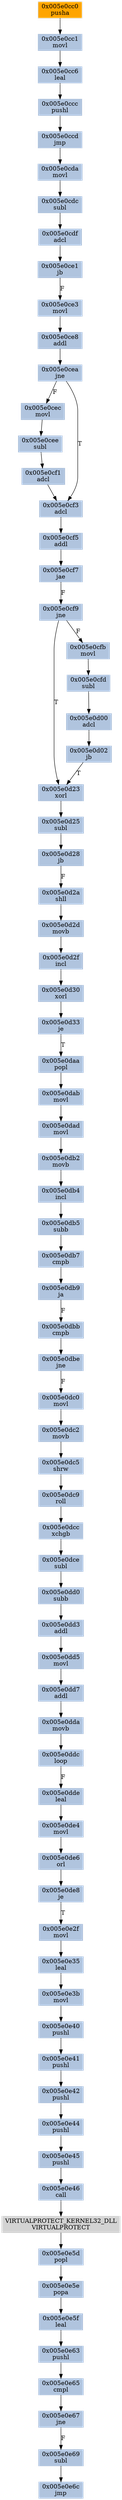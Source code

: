 strict digraph G {
	graph [bgcolor=transparent,
		name=G
	];
	node [color=lightsteelblue,
		fillcolor=lightsteelblue,
		shape=rectangle,
		style=filled
	];
	"0x005e0dd0"	[label="0x005e0dd0
subb"];
	"0x005e0dd3"	[label="0x005e0dd3
addl"];
	"0x005e0dd0" -> "0x005e0dd3"	[color="#000000"];
	"0x005e0dbb"	[label="0x005e0dbb
cmpb"];
	"0x005e0dbe"	[label="0x005e0dbe
jne"];
	"0x005e0dbb" -> "0x005e0dbe"	[color="#000000"];
	"0x005e0db9"	[label="0x005e0db9
ja"];
	"0x005e0db9" -> "0x005e0dbb"	[color="#000000",
		label=F];
	"0x005e0e46"	[label="0x005e0e46
call"];
	VIRTUALPROTECT_KERNEL32_DLL	[color=lightgrey,
		fillcolor=lightgrey,
		label="VIRTUALPROTECT_KERNEL32_DLL
VIRTUALPROTECT"];
	"0x005e0e46" -> VIRTUALPROTECT_KERNEL32_DLL	[color="#000000"];
	"0x005e0d25"	[label="0x005e0d25
subl"];
	"0x005e0d28"	[label="0x005e0d28
jb"];
	"0x005e0d25" -> "0x005e0d28"	[color="#000000"];
	"0x005e0e41"	[label="0x005e0e41
pushl"];
	"0x005e0e42"	[label="0x005e0e42
pushl"];
	"0x005e0e41" -> "0x005e0e42"	[color="#000000"];
	"0x005e0e6c"	[label="0x005e0e6c
jmp"];
	"0x005e0e3b"	[label="0x005e0e3b
movl"];
	"0x005e0e40"	[label="0x005e0e40
pushl"];
	"0x005e0e3b" -> "0x005e0e40"	[color="#000000"];
	"0x005e0daa"	[label="0x005e0daa
popl"];
	"0x005e0dab"	[label="0x005e0dab
movl"];
	"0x005e0daa" -> "0x005e0dab"	[color="#000000"];
	"0x005e0cda"	[label="0x005e0cda
movl"];
	"0x005e0cdc"	[label="0x005e0cdc
subl"];
	"0x005e0cda" -> "0x005e0cdc"	[color="#000000"];
	"0x005e0d00"	[label="0x005e0d00
adcl"];
	"0x005e0d02"	[label="0x005e0d02
jb"];
	"0x005e0d00" -> "0x005e0d02"	[color="#000000"];
	"0x005e0de6"	[label="0x005e0de6
orl"];
	"0x005e0de8"	[label="0x005e0de8
je"];
	"0x005e0de6" -> "0x005e0de8"	[color="#000000"];
	"0x005e0dc0"	[label="0x005e0dc0
movl"];
	"0x005e0dbe" -> "0x005e0dc0"	[color="#000000",
		label=F];
	"0x005e0cea"	[label="0x005e0cea
jne"];
	"0x005e0cec"	[label="0x005e0cec
movl"];
	"0x005e0cea" -> "0x005e0cec"	[color="#000000",
		label=F];
	"0x005e0cf3"	[label="0x005e0cf3
adcl"];
	"0x005e0cea" -> "0x005e0cf3"	[color="#000000",
		label=T];
	"0x005e0dce"	[label="0x005e0dce
subl"];
	"0x005e0dce" -> "0x005e0dd0"	[color="#000000"];
	"0x005e0cf7"	[label="0x005e0cf7
jae"];
	"0x005e0cf9"	[label="0x005e0cf9
jne"];
	"0x005e0cf7" -> "0x005e0cf9"	[color="#000000",
		label=F];
	"0x005e0ce1"	[label="0x005e0ce1
jb"];
	"0x005e0ce3"	[label="0x005e0ce3
movl"];
	"0x005e0ce1" -> "0x005e0ce3"	[color="#000000",
		label=F];
	"0x005e0dd5"	[label="0x005e0dd5
movl"];
	"0x005e0dd3" -> "0x005e0dd5"	[color="#000000"];
	"0x005e0cee"	[label="0x005e0cee
subl"];
	"0x005e0cec" -> "0x005e0cee"	[color="#000000"];
	"0x005e0d23"	[label="0x005e0d23
xorl"];
	"0x005e0d23" -> "0x005e0d25"	[color="#000000"];
	"0x005e0e2f"	[label="0x005e0e2f
movl"];
	"0x005e0e35"	[label="0x005e0e35
leal"];
	"0x005e0e2f" -> "0x005e0e35"	[color="#000000"];
	"0x005e0dc2"	[label="0x005e0dc2
movb"];
	"0x005e0dc0" -> "0x005e0dc2"	[color="#000000"];
	"0x005e0dd7"	[label="0x005e0dd7
addl"];
	"0x005e0dd5" -> "0x005e0dd7"	[color="#000000"];
	"0x005e0cf5"	[label="0x005e0cf5
addl"];
	"0x005e0cf5" -> "0x005e0cf7"	[color="#000000"];
	"0x005e0dda"	[label="0x005e0dda
movb"];
	"0x005e0ddc"	[label="0x005e0ddc
loop"];
	"0x005e0dda" -> "0x005e0ddc"	[color="#000000"];
	"0x005e0cf1"	[label="0x005e0cf1
adcl"];
	"0x005e0cee" -> "0x005e0cf1"	[color="#000000"];
	"0x005e0dd7" -> "0x005e0dda"	[color="#000000"];
	"0x005e0dc9"	[label="0x005e0dc9
roll"];
	"0x005e0dcc"	[label="0x005e0dcc
xchgb"];
	"0x005e0dc9" -> "0x005e0dcc"	[color="#000000"];
	"0x005e0db7"	[label="0x005e0db7
cmpb"];
	"0x005e0db7" -> "0x005e0db9"	[color="#000000"];
	"0x005e0d33"	[label="0x005e0d33
je"];
	"0x005e0d33" -> "0x005e0daa"	[color="#000000",
		label=T];
	"0x005e0dcc" -> "0x005e0dce"	[color="#000000"];
	"0x005e0cf3" -> "0x005e0cf5"	[color="#000000"];
	"0x005e0d2f"	[label="0x005e0d2f
incl"];
	"0x005e0d30"	[label="0x005e0d30
xorl"];
	"0x005e0d2f" -> "0x005e0d30"	[color="#000000"];
	"0x005e0dad"	[label="0x005e0dad
movl"];
	"0x005e0dab" -> "0x005e0dad"	[color="#000000"];
	"0x005e0cc6"	[label="0x005e0cc6
leal"];
	"0x005e0ccc"	[label="0x005e0ccc
pushl"];
	"0x005e0cc6" -> "0x005e0ccc"	[color="#000000"];
	"0x005e0dc5"	[label="0x005e0dc5
shrw"];
	"0x005e0dc5" -> "0x005e0dc9"	[color="#000000"];
	"0x005e0e63"	[label="0x005e0e63
pushl"];
	"0x005e0e65"	[label="0x005e0e65
cmpl"];
	"0x005e0e63" -> "0x005e0e65"	[color="#000000"];
	"0x005e0cf1" -> "0x005e0cf3"	[color="#000000"];
	"0x005e0e44"	[label="0x005e0e44
pushl"];
	"0x005e0e45"	[label="0x005e0e45
pushl"];
	"0x005e0e44" -> "0x005e0e45"	[color="#000000"];
	"0x005e0ccd"	[label="0x005e0ccd
jmp"];
	"0x005e0ccc" -> "0x005e0ccd"	[color="#000000"];
	"0x005e0cdf"	[label="0x005e0cdf
adcl"];
	"0x005e0cdc" -> "0x005e0cdf"	[color="#000000"];
	"0x005e0e45" -> "0x005e0e46"	[color="#000000"];
	"0x005e0de4"	[label="0x005e0de4
movl"];
	"0x005e0de4" -> "0x005e0de6"	[color="#000000"];
	"0x005e0dde"	[label="0x005e0dde
leal"];
	"0x005e0ddc" -> "0x005e0dde"	[color="#000000",
		label=F];
	"0x005e0ce8"	[label="0x005e0ce8
addl"];
	"0x005e0ce3" -> "0x005e0ce8"	[color="#000000"];
	"0x005e0de8" -> "0x005e0e2f"	[color="#000000",
		label=T];
	"0x005e0d2a"	[label="0x005e0d2a
shll"];
	"0x005e0d28" -> "0x005e0d2a"	[color="#000000",
		label=F];
	"0x005e0e5d"	[label="0x005e0e5d
popl"];
	VIRTUALPROTECT_KERNEL32_DLL -> "0x005e0e5d"	[color="#000000"];
	"0x005e0db2"	[label="0x005e0db2
movb"];
	"0x005e0db4"	[label="0x005e0db4
incl"];
	"0x005e0db2" -> "0x005e0db4"	[color="#000000"];
	"0x005e0cc1"	[label="0x005e0cc1
movl"];
	"0x005e0cc1" -> "0x005e0cc6"	[color="#000000"];
	"0x005e0cfb"	[label="0x005e0cfb
movl"];
	"0x005e0cfd"	[label="0x005e0cfd
subl"];
	"0x005e0cfb" -> "0x005e0cfd"	[color="#000000"];
	"0x005e0e35" -> "0x005e0e3b"	[color="#000000"];
	"0x005e0e69"	[label="0x005e0e69
subl"];
	"0x005e0e69" -> "0x005e0e6c"	[color="#000000"];
	"0x005e0d02" -> "0x005e0d23"	[color="#000000",
		label=T];
	"0x005e0d2d"	[label="0x005e0d2d
movb"];
	"0x005e0d2d" -> "0x005e0d2f"	[color="#000000"];
	"0x005e0db5"	[label="0x005e0db5
subb"];
	"0x005e0db4" -> "0x005e0db5"	[color="#000000"];
	"0x005e0cdf" -> "0x005e0ce1"	[color="#000000"];
	"0x005e0ccd" -> "0x005e0cda"	[color="#000000"];
	"0x005e0e40" -> "0x005e0e41"	[color="#000000"];
	"0x005e0e5f"	[label="0x005e0e5f
leal"];
	"0x005e0e5f" -> "0x005e0e63"	[color="#000000"];
	"0x005e0e42" -> "0x005e0e44"	[color="#000000"];
	"0x005e0cfd" -> "0x005e0d00"	[color="#000000"];
	"0x005e0e67"	[label="0x005e0e67
jne"];
	"0x005e0e65" -> "0x005e0e67"	[color="#000000"];
	"0x005e0d2a" -> "0x005e0d2d"	[color="#000000"];
	"0x005e0cc0"	[color=lightgrey,
		fillcolor=orange,
		label="0x005e0cc0
pusha"];
	"0x005e0cc0" -> "0x005e0cc1"	[color="#000000"];
	"0x005e0e67" -> "0x005e0e69"	[color="#000000",
		label=F];
	"0x005e0e5e"	[label="0x005e0e5e
popa"];
	"0x005e0e5e" -> "0x005e0e5f"	[color="#000000"];
	"0x005e0dde" -> "0x005e0de4"	[color="#000000"];
	"0x005e0dc2" -> "0x005e0dc5"	[color="#000000"];
	"0x005e0db5" -> "0x005e0db7"	[color="#000000"];
	"0x005e0cf9" -> "0x005e0d23"	[color="#000000",
		label=T];
	"0x005e0cf9" -> "0x005e0cfb"	[color="#000000",
		label=F];
	"0x005e0d30" -> "0x005e0d33"	[color="#000000"];
	"0x005e0ce8" -> "0x005e0cea"	[color="#000000"];
	"0x005e0e5d" -> "0x005e0e5e"	[color="#000000"];
	"0x005e0dad" -> "0x005e0db2"	[color="#000000"];
}
